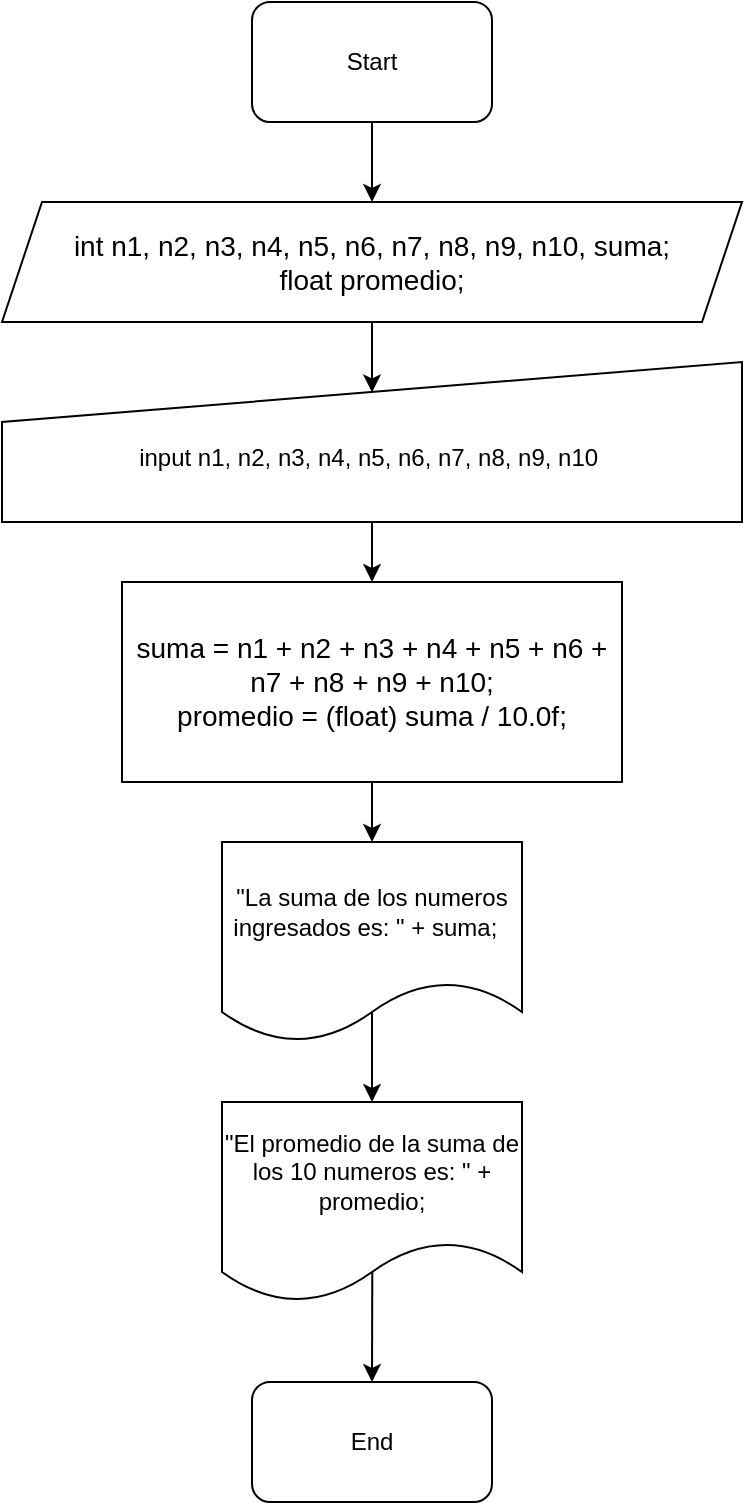 <mxfile>
    <diagram id="2TVHOPQEHtUD6JP54UZ2" name="Page-1">
        <mxGraphModel dx="1458" dy="759" grid="1" gridSize="10" guides="1" tooltips="1" connect="1" arrows="1" fold="1" page="1" pageScale="1" pageWidth="850" pageHeight="1100" math="0" shadow="0">
            <root>
                <mxCell id="0"/>
                <mxCell id="1" parent="0"/>
                <mxCell id="6" style="edgeStyle=none;html=1;entryX=0.5;entryY=0;entryDx=0;entryDy=0;" edge="1" parent="1" source="2" target="3">
                    <mxGeometry relative="1" as="geometry"/>
                </mxCell>
                <mxCell id="2" value="Start" style="rounded=1;whiteSpace=wrap;html=1;" vertex="1" parent="1">
                    <mxGeometry x="365" y="30" width="120" height="60" as="geometry"/>
                </mxCell>
                <mxCell id="8" value="" style="edgeStyle=none;html=1;entryX=0.5;entryY=0.19;entryDx=0;entryDy=0;entryPerimeter=0;" edge="1" parent="1" source="3" target="9">
                    <mxGeometry relative="1" as="geometry">
                        <mxPoint x="425" y="220" as="targetPoint"/>
                    </mxGeometry>
                </mxCell>
                <mxCell id="3" value="int n1, n2, n3, n4, n5, n6, n7, n8, n9, n10, suma;&lt;div&gt;float promedio;&lt;/div&gt;" style="shape=parallelogram;perimeter=parallelogramPerimeter;whiteSpace=wrap;html=1;fixedSize=1;fontSize=14;" vertex="1" parent="1">
                    <mxGeometry x="240" y="130" width="370" height="60" as="geometry"/>
                </mxCell>
                <mxCell id="15" value="" style="edgeStyle=none;html=1;" edge="1" parent="1" source="9">
                    <mxGeometry relative="1" as="geometry">
                        <mxPoint x="425" y="320" as="targetPoint"/>
                    </mxGeometry>
                </mxCell>
                <mxCell id="9" value="&lt;div&gt;&lt;br&gt;&lt;/div&gt;input n1, n2, n3, n4, n5, n6, n7, n8, n9, n10&amp;nbsp;" style="shape=manualInput;whiteSpace=wrap;html=1;" vertex="1" parent="1">
                    <mxGeometry x="240" y="210" width="370" height="80" as="geometry"/>
                </mxCell>
                <mxCell id="18" style="edgeStyle=none;html=1;entryX=0.5;entryY=0;entryDx=0;entryDy=0;" edge="1" parent="1" source="16" target="17">
                    <mxGeometry relative="1" as="geometry"/>
                </mxCell>
                <mxCell id="16" value="suma = n1 + n2 + n3 + n4 + n5 + n6 + n7 + n8 + n9 + n10;&lt;div&gt;promedio = (float) suma / 10.0f;&lt;/div&gt;" style="rounded=0;whiteSpace=wrap;html=1;fontSize=14;" vertex="1" parent="1">
                    <mxGeometry x="300" y="320" width="250" height="100" as="geometry"/>
                </mxCell>
                <mxCell id="20" value="" style="edgeStyle=none;html=1;" edge="1" parent="1" target="19">
                    <mxGeometry relative="1" as="geometry">
                        <mxPoint x="425" y="530" as="sourcePoint"/>
                    </mxGeometry>
                </mxCell>
                <mxCell id="17" value="&quot;La suma de los numeros ingresados es: &quot; + suma;&amp;nbsp;&amp;nbsp;" style="shape=document;whiteSpace=wrap;html=1;boundedLbl=1;" vertex="1" parent="1">
                    <mxGeometry x="350" y="450" width="150" height="100" as="geometry"/>
                </mxCell>
                <mxCell id="23" style="edgeStyle=none;html=1;entryX=0.5;entryY=0;entryDx=0;entryDy=0;exitX=0.501;exitY=0.837;exitDx=0;exitDy=0;exitPerimeter=0;" edge="1" parent="1" source="19" target="22">
                    <mxGeometry relative="1" as="geometry"/>
                </mxCell>
                <mxCell id="19" value="&quot;El promedio de la suma de los 10 numeros es: &quot; + promedio;" style="shape=document;whiteSpace=wrap;html=1;boundedLbl=1;" vertex="1" parent="1">
                    <mxGeometry x="350" y="580" width="150" height="100" as="geometry"/>
                </mxCell>
                <mxCell id="22" value="End" style="rounded=1;whiteSpace=wrap;html=1;" vertex="1" parent="1">
                    <mxGeometry x="365" y="720" width="120" height="60" as="geometry"/>
                </mxCell>
            </root>
        </mxGraphModel>
    </diagram>
</mxfile>
